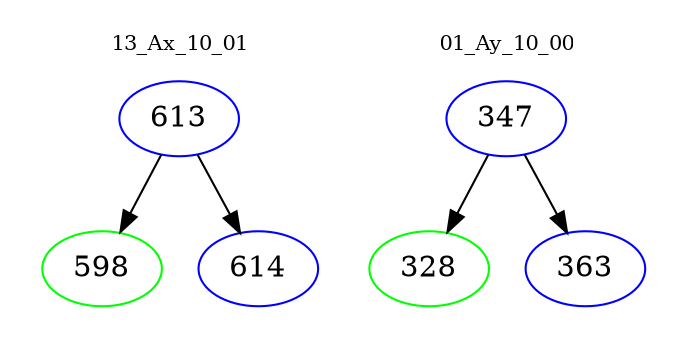 digraph{
subgraph cluster_0 {
color = white
label = "13_Ax_10_01";
fontsize=10;
T0_613 [label="613", color="blue"]
T0_613 -> T0_598 [color="black"]
T0_598 [label="598", color="green"]
T0_613 -> T0_614 [color="black"]
T0_614 [label="614", color="blue"]
}
subgraph cluster_1 {
color = white
label = "01_Ay_10_00";
fontsize=10;
T1_347 [label="347", color="blue"]
T1_347 -> T1_328 [color="black"]
T1_328 [label="328", color="green"]
T1_347 -> T1_363 [color="black"]
T1_363 [label="363", color="blue"]
}
}
